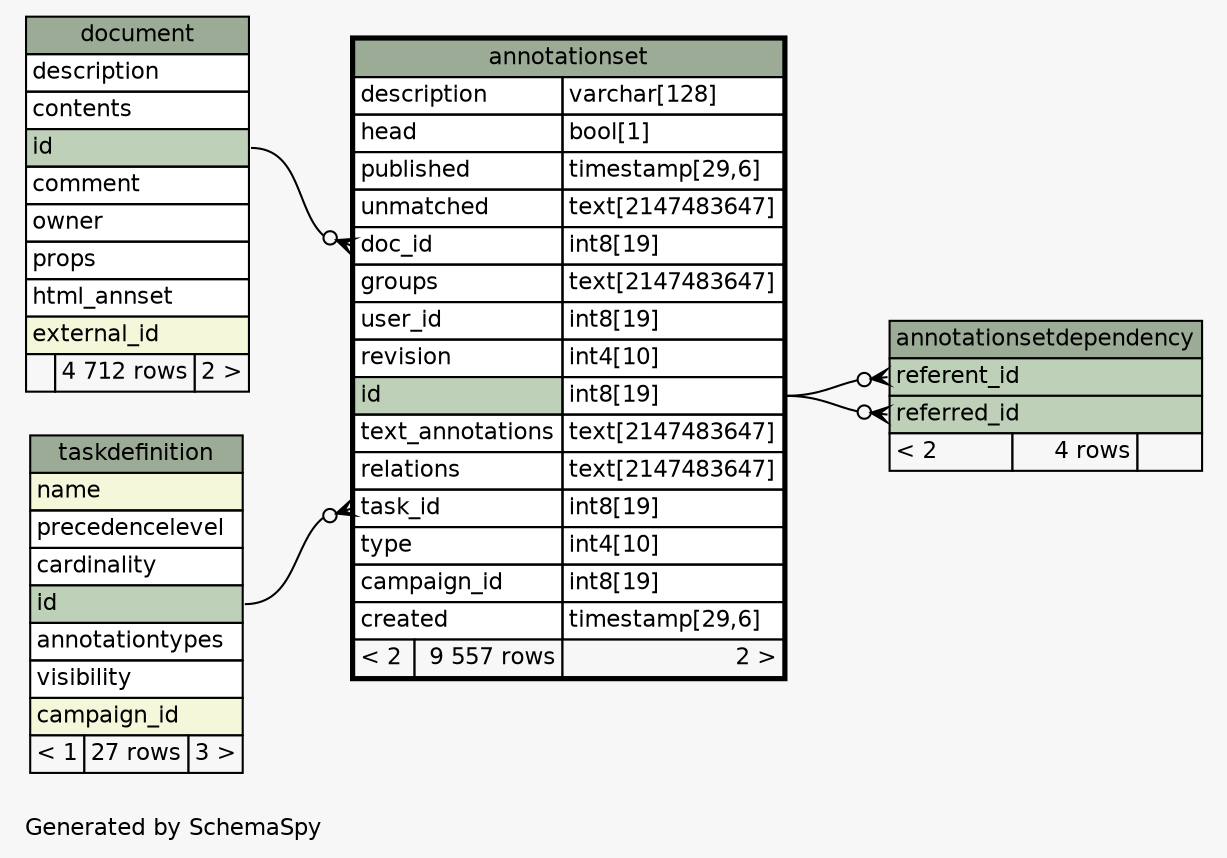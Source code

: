// dot 2.38.0 on Linux 4.10.0-42-generic
// SchemaSpy rev 590
digraph "oneDegreeRelationshipsDiagram" {
  graph [
    rankdir="RL"
    bgcolor="#f7f7f7"
    label="\nGenerated by SchemaSpy"
    labeljust="l"
    nodesep="0.18"
    ranksep="0.46"
    fontname="Helvetica"
    fontsize="11"
  ];
  node [
    fontname="Helvetica"
    fontsize="11"
    shape="plaintext"
  ];
  edge [
    arrowsize="0.8"
  ];
  "annotationset":"doc_id":w -> "document":"id":e [arrowhead=none dir=back arrowtail=crowodot];
  "annotationset":"task_id":w -> "taskdefinition":"id":e [arrowhead=none dir=back arrowtail=crowodot];
  "annotationsetdependency":"referent_id":w -> "annotationset":"id.type":e [arrowhead=none dir=back arrowtail=crowodot];
  "annotationsetdependency":"referred_id":w -> "annotationset":"id.type":e [arrowhead=none dir=back arrowtail=crowodot];
  "annotationset" [
    label=<
    <TABLE BORDER="2" CELLBORDER="1" CELLSPACING="0" BGCOLOR="#ffffff">
      <TR><TD COLSPAN="3" BGCOLOR="#9bab96" ALIGN="CENTER">annotationset</TD></TR>
      <TR><TD PORT="description" COLSPAN="2" ALIGN="LEFT">description</TD><TD PORT="description.type" ALIGN="LEFT">varchar[128]</TD></TR>
      <TR><TD PORT="head" COLSPAN="2" ALIGN="LEFT">head</TD><TD PORT="head.type" ALIGN="LEFT">bool[1]</TD></TR>
      <TR><TD PORT="published" COLSPAN="2" ALIGN="LEFT">published</TD><TD PORT="published.type" ALIGN="LEFT">timestamp[29,6]</TD></TR>
      <TR><TD PORT="unmatched" COLSPAN="2" ALIGN="LEFT">unmatched</TD><TD PORT="unmatched.type" ALIGN="LEFT">text[2147483647]</TD></TR>
      <TR><TD PORT="doc_id" COLSPAN="2" ALIGN="LEFT">doc_id</TD><TD PORT="doc_id.type" ALIGN="LEFT">int8[19]</TD></TR>
      <TR><TD PORT="groups" COLSPAN="2" ALIGN="LEFT">groups</TD><TD PORT="groups.type" ALIGN="LEFT">text[2147483647]</TD></TR>
      <TR><TD PORT="user_id" COLSPAN="2" ALIGN="LEFT">user_id</TD><TD PORT="user_id.type" ALIGN="LEFT">int8[19]</TD></TR>
      <TR><TD PORT="revision" COLSPAN="2" ALIGN="LEFT">revision</TD><TD PORT="revision.type" ALIGN="LEFT">int4[10]</TD></TR>
      <TR><TD PORT="id" COLSPAN="2" BGCOLOR="#bed1b8" ALIGN="LEFT">id</TD><TD PORT="id.type" ALIGN="LEFT">int8[19]</TD></TR>
      <TR><TD PORT="text_annotations" COLSPAN="2" ALIGN="LEFT">text_annotations</TD><TD PORT="text_annotations.type" ALIGN="LEFT">text[2147483647]</TD></TR>
      <TR><TD PORT="relations" COLSPAN="2" ALIGN="LEFT">relations</TD><TD PORT="relations.type" ALIGN="LEFT">text[2147483647]</TD></TR>
      <TR><TD PORT="task_id" COLSPAN="2" ALIGN="LEFT">task_id</TD><TD PORT="task_id.type" ALIGN="LEFT">int8[19]</TD></TR>
      <TR><TD PORT="type" COLSPAN="2" ALIGN="LEFT">type</TD><TD PORT="type.type" ALIGN="LEFT">int4[10]</TD></TR>
      <TR><TD PORT="campaign_id" COLSPAN="2" ALIGN="LEFT">campaign_id</TD><TD PORT="campaign_id.type" ALIGN="LEFT">int8[19]</TD></TR>
      <TR><TD PORT="created" COLSPAN="2" ALIGN="LEFT">created</TD><TD PORT="created.type" ALIGN="LEFT">timestamp[29,6]</TD></TR>
      <TR><TD ALIGN="LEFT" BGCOLOR="#f7f7f7">&lt; 2</TD><TD ALIGN="RIGHT" BGCOLOR="#f7f7f7">9 557 rows</TD><TD ALIGN="RIGHT" BGCOLOR="#f7f7f7">2 &gt;</TD></TR>
    </TABLE>>
    URL="annotationset.html"
    tooltip="annotationset"
  ];
  "annotationsetdependency" [
    label=<
    <TABLE BORDER="0" CELLBORDER="1" CELLSPACING="0" BGCOLOR="#ffffff">
      <TR><TD COLSPAN="3" BGCOLOR="#9bab96" ALIGN="CENTER">annotationsetdependency</TD></TR>
      <TR><TD PORT="referent_id" COLSPAN="3" BGCOLOR="#bed1b8" ALIGN="LEFT">referent_id</TD></TR>
      <TR><TD PORT="referred_id" COLSPAN="3" BGCOLOR="#bed1b8" ALIGN="LEFT">referred_id</TD></TR>
      <TR><TD ALIGN="LEFT" BGCOLOR="#f7f7f7">&lt; 2</TD><TD ALIGN="RIGHT" BGCOLOR="#f7f7f7">4 rows</TD><TD ALIGN="RIGHT" BGCOLOR="#f7f7f7">  </TD></TR>
    </TABLE>>
    URL="annotationsetdependency.html"
    tooltip="annotationsetdependency"
  ];
  "document" [
    label=<
    <TABLE BORDER="0" CELLBORDER="1" CELLSPACING="0" BGCOLOR="#ffffff">
      <TR><TD COLSPAN="3" BGCOLOR="#9bab96" ALIGN="CENTER">document</TD></TR>
      <TR><TD PORT="description" COLSPAN="3" ALIGN="LEFT">description</TD></TR>
      <TR><TD PORT="contents" COLSPAN="3" ALIGN="LEFT">contents</TD></TR>
      <TR><TD PORT="id" COLSPAN="3" BGCOLOR="#bed1b8" ALIGN="LEFT">id</TD></TR>
      <TR><TD PORT="comment" COLSPAN="3" ALIGN="LEFT">comment</TD></TR>
      <TR><TD PORT="owner" COLSPAN="3" ALIGN="LEFT">owner</TD></TR>
      <TR><TD PORT="props" COLSPAN="3" ALIGN="LEFT">props</TD></TR>
      <TR><TD PORT="html_annset" COLSPAN="3" ALIGN="LEFT">html_annset</TD></TR>
      <TR><TD PORT="external_id" COLSPAN="3" BGCOLOR="#f4f7da" ALIGN="LEFT">external_id</TD></TR>
      <TR><TD ALIGN="LEFT" BGCOLOR="#f7f7f7">  </TD><TD ALIGN="RIGHT" BGCOLOR="#f7f7f7">4 712 rows</TD><TD ALIGN="RIGHT" BGCOLOR="#f7f7f7">2 &gt;</TD></TR>
    </TABLE>>
    URL="document.html"
    tooltip="document"
  ];
  "taskdefinition" [
    label=<
    <TABLE BORDER="0" CELLBORDER="1" CELLSPACING="0" BGCOLOR="#ffffff">
      <TR><TD COLSPAN="3" BGCOLOR="#9bab96" ALIGN="CENTER">taskdefinition</TD></TR>
      <TR><TD PORT="name" COLSPAN="3" BGCOLOR="#f4f7da" ALIGN="LEFT">name</TD></TR>
      <TR><TD PORT="precedencelevel" COLSPAN="3" ALIGN="LEFT">precedencelevel</TD></TR>
      <TR><TD PORT="cardinality" COLSPAN="3" ALIGN="LEFT">cardinality</TD></TR>
      <TR><TD PORT="id" COLSPAN="3" BGCOLOR="#bed1b8" ALIGN="LEFT">id</TD></TR>
      <TR><TD PORT="annotationtypes" COLSPAN="3" ALIGN="LEFT">annotationtypes</TD></TR>
      <TR><TD PORT="visibility" COLSPAN="3" ALIGN="LEFT">visibility</TD></TR>
      <TR><TD PORT="campaign_id" COLSPAN="3" BGCOLOR="#f4f7da" ALIGN="LEFT">campaign_id</TD></TR>
      <TR><TD ALIGN="LEFT" BGCOLOR="#f7f7f7">&lt; 1</TD><TD ALIGN="RIGHT" BGCOLOR="#f7f7f7">27 rows</TD><TD ALIGN="RIGHT" BGCOLOR="#f7f7f7">3 &gt;</TD></TR>
    </TABLE>>
    URL="taskdefinition.html"
    tooltip="taskdefinition"
  ];
}
